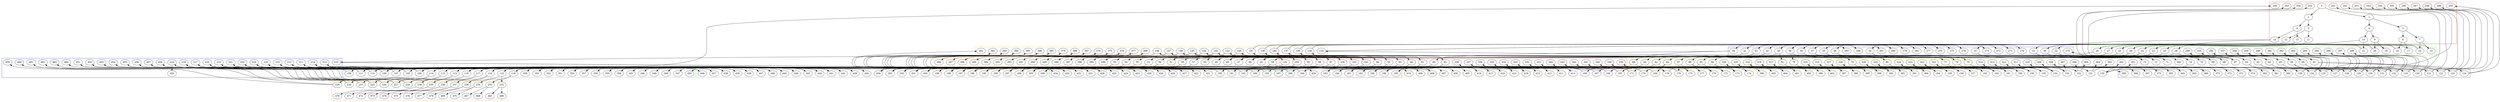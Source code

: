 strict digraph  {
	subgraph cluster_3 {
		graph [color=orange];
		45;
		46;
		47;
		48;
		49;
		50;
		51;
		52;
		53;
		54;
		55;
		56;
		57;
		58;
		59;
		285;
		286;
		287;
		288;
		289;
		290;
		291;
		292;
		293;
		294;
		295;
		296;
		297;
		298;
		299;
	}
	subgraph cluster_8 {
		graph [color=blue];
		120;
		121;
		122;
		123;
		124;
		125;
		126;
		127;
		128;
		129;
		130;
		131;
		132;
		133;
		134;
		360;
		361;
		362;
		363;
		364;
		365;
		366;
		367;
		368;
		369;
		370;
		371;
		372;
		373;
		374;
	}
	subgraph cluster_7 {
		graph [color=green];
		105;
		106;
		107;
		108;
		109;
		110;
		111;
		112;
		113;
		114;
		115;
		116;
		117;
		118;
		119;
		345;
		346;
		347;
		348;
		349;
		350;
		351;
		352;
		353;
		354;
		355;
		356;
		357;
		358;
		359;
	}
	subgraph cluster_6 {
		graph [color=red];
		90;
		91;
		92;
		93;
		94;
		95;
		96;
		97;
		98;
		99;
		100;
		101;
		102;
		103;
		104;
		330;
		331;
		332;
		333;
		334;
		335;
		336;
		337;
		338;
		339;
		340;
		341;
		342;
		343;
		344;
	}
	subgraph cluster_9 {
		graph [color=orange];
		135;
		136;
		137;
		138;
		139;
		140;
		141;
		142;
		143;
		144;
		145;
		146;
		147;
		148;
		149;
		375;
		376;
		377;
		378;
		379;
		380;
		381;
		382;
		383;
		384;
		385;
		386;
		387;
		388;
		389;
	}
	subgraph cluster_14 {
		graph [color=blue];
		210;
		211;
		212;
		213;
		214;
		215;
		216;
		217;
		218;
		219;
		220;
		221;
		222;
		223;
		224 -> 450;
		451;
		452;
		453;
		454;
		455;
		456;
		457;
		458;
		459;
		460;
		461;
		462;
		463;
		464;
	}
	subgraph cluster_4 {
		graph [color=grey];
		60;
		61;
		62;
		63;
		64;
		65;
		66;
		67;
		68;
		69;
		70;
		71;
		72;
		73;
		74;
		300;
		301;
		302;
		303;
		304;
		305;
		306;
		307;
		308;
		309;
		310;
		311;
		312;
		313;
		314;
	}
	subgraph cluster_10 {
		graph [color=grey];
		150;
		151;
		152;
		153;
		154;
		155;
		156;
		157;
		158;
		159;
		160;
		161;
		162;
		163;
		164;
		390;
		391;
		392;
		393;
		394;
		395;
		396;
		397;
		398;
		399;
		400;
		401;
		402;
		403;
		404;
	}
	subgraph cluster_11 {
		graph [color=yellow];
		165;
		166;
		167;
		168;
		169;
		170;
		171;
		172;
		173;
		174;
		175;
		176;
		177;
		178;
		179;
		405;
		406;
		407;
		408;
		409;
		410;
		411;
		412;
		413;
		414;
		415;
		416;
		417;
		418;
		419;
	}
	subgraph cluster_2 {
		graph [color=blue];
		30;
		31;
		32;
		33;
		34;
		35;
		36;
		37;
		38;
		39;
		40;
		41;
		42;
		43;
		44;
		270;
		271;
		272;
		273;
		274;
		275;
		276;
		277;
		278;
		279;
		280;
		281;
		282;
		283;
		284;
	}
	subgraph cluster_5 {
		graph [color=yellow];
		75;
		76;
		77;
		78;
		79;
		80;
		81;
		82;
		83;
		84;
		85;
		86;
		87;
		88;
		89;
		315;
		316;
		317;
		318;
		319;
		320;
		321;
		322;
		323;
		324;
		325;
		326;
		327;
		328;
		329;
	}
	subgraph cluster_1 {
		graph [color=green];
		15;
		16;
		17;
		18;
		19;
		20;
		21;
		22;
		23;
		24;
		25;
		26;
		27;
		28;
		29;
		255;
		256;
		257;
		258;
		259;
		260;
		261;
		262;
		263;
		264;
		265;
		266;
		267;
		268;
		269;
	}
	subgraph cluster_12 {
		graph [color=red];
		180;
		181;
		182;
		183;
		184;
		185;
		186;
		187;
		188;
		189;
		190;
		191;
		192;
		193;
		194;
		420;
		421;
		422;
		423;
		424;
		425;
		426;
		427;
		428;
		429;
		430;
		431;
		432;
		433;
		434;
	}
	subgraph cluster_13 {
		graph [color=green];
		195;
		196;
		197;
		198;
		199;
		200;
		201;
		202;
		203;
		204;
		205;
		206;
		207;
		208;
		209;
		435;
		436;
		437;
		438;
		439;
		440;
		441;
		442;
		443;
		444;
		445;
		446;
		447;
		448;
		449;
	}
	subgraph cluster_15 {
		graph [color=orange];
		225;
		226;
		227;
		228;
		229;
		230;
		231;
		232 -> 465;
		232 -> 466;
		233 -> 467;
		233 -> 468;
		234 -> 469;
		234 -> 470;
		235 -> 471;
		235 -> 472;
		236 -> 473;
		236 -> 474;
		237 -> 475;
		237 -> 476;
		238 -> 477;
		238 -> 478;
		239 -> 479;
	}
	subgraph cluster_0 {
		graph [color=red];
		0 -> 1;
		0 -> 2;
		1 -> 3;
		1 -> 4;
		2 -> 5;
		2 -> 6;
		3 -> 7;
		3 -> 8;
		4 -> 9;
		4 -> 10;
		5 -> 11;
		5 -> 12;
		6 -> 13;
		6 -> 14;
		240;
		241;
		242;
		243;
		244;
		245;
		246;
		247;
		248;
		249;
		250;
		251;
		252;
		253;
		254;
	}
	7 -> 15;
	7 -> 16;
	8 -> 17;
	8 -> 18;
	9 -> 19;
	9 -> 20;
	10 -> 21;
	10 -> 22;
	11 -> 23;
	11 -> 24;
	12 -> 25;
	12 -> 26;
	13 -> 27;
	13 -> 28;
	14 -> 29;
	14 -> 30;
	15 -> 31;
	15 -> 32;
	16 -> 33;
	16 -> 34;
	17 -> 35;
	17 -> 36;
	18 -> 37;
	18 -> 38;
	19 -> 39;
	19 -> 40;
	20 -> 41;
	20 -> 42;
	21 -> 43;
	21 -> 44;
	22 -> 45;
	22 -> 46;
	23 -> 47;
	23 -> 48;
	24 -> 49;
	24 -> 50;
	25 -> 51;
	25 -> 52;
	26 -> 53;
	26 -> 54;
	27 -> 55;
	27 -> 56;
	28 -> 57;
	28 -> 58;
	29 -> 59;
	29 -> 60;
	30 -> 61;
	30 -> 62;
	31 -> 63;
	31 -> 64;
	32 -> 65;
	32 -> 66;
	33 -> 67;
	33 -> 68;
	34 -> 69;
	34 -> 70;
	35 -> 71;
	35 -> 72;
	36 -> 73;
	36 -> 74;
	37 -> 75;
	37 -> 76;
	38 -> 77;
	38 -> 78;
	39 -> 79;
	39 -> 80;
	40 -> 81;
	40 -> 82;
	41 -> 83;
	41 -> 84;
	42 -> 85;
	42 -> 86;
	43 -> 87;
	43 -> 88;
	44 -> 89;
	44 -> 90;
	45 -> 91;
	45 -> 92;
	46 -> 93;
	46 -> 94;
	47 -> 95;
	47 -> 96;
	48 -> 97;
	48 -> 98;
	49 -> 99;
	49 -> 100;
	50 -> 101;
	50 -> 102;
	51 -> 103;
	51 -> 104;
	52 -> 105;
	52 -> 106;
	53 -> 107;
	53 -> 108;
	54 -> 109;
	54 -> 110;
	55 -> 111;
	55 -> 112;
	56 -> 113;
	56 -> 114;
	57 -> 115;
	57 -> 116;
	58 -> 117;
	58 -> 118;
	59 -> 119;
	59 -> 120;
	60 -> 121;
	60 -> 122;
	61 -> 123;
	61 -> 124;
	62 -> 125;
	62 -> 126;
	63 -> 127;
	63 -> 128;
	64 -> 129;
	64 -> 130;
	65 -> 131;
	65 -> 132;
	66 -> 133;
	66 -> 134;
	67 -> 135;
	67 -> 136;
	68 -> 137;
	68 -> 138;
	69 -> 139;
	69 -> 140;
	70 -> 141;
	70 -> 142;
	71 -> 143;
	71 -> 144;
	72 -> 145;
	72 -> 146;
	73 -> 147;
	73 -> 148;
	74 -> 149;
	74 -> 150;
	75 -> 151;
	75 -> 152;
	76 -> 153;
	76 -> 154;
	77 -> 155;
	77 -> 156;
	78 -> 157;
	78 -> 158;
	79 -> 159;
	79 -> 160;
	80 -> 161;
	80 -> 162;
	81 -> 163;
	81 -> 164;
	82 -> 165;
	82 -> 166;
	83 -> 167;
	83 -> 168;
	84 -> 169;
	84 -> 170;
	85 -> 171;
	85 -> 172;
	86 -> 173;
	86 -> 174;
	87 -> 175;
	87 -> 176;
	88 -> 177;
	88 -> 178;
	89 -> 179;
	89 -> 180;
	90 -> 181;
	90 -> 182;
	91 -> 183;
	91 -> 184;
	92 -> 185;
	92 -> 186;
	93 -> 187;
	93 -> 188;
	94 -> 189;
	94 -> 190;
	95 -> 191;
	95 -> 192;
	96 -> 193;
	96 -> 194;
	97 -> 195;
	97 -> 196;
	98 -> 197;
	98 -> 198;
	99 -> 199;
	99 -> 200;
	100 -> 201;
	100 -> 202;
	101 -> 203;
	101 -> 204;
	102 -> 205;
	102 -> 206;
	103 -> 207;
	103 -> 208;
	104 -> 209;
	104 -> 210;
	105 -> 211;
	105 -> 212;
	106 -> 213;
	106 -> 214;
	107 -> 215;
	107 -> 216;
	108 -> 217;
	108 -> 218;
	109 -> 219;
	109 -> 220;
	110 -> 221;
	110 -> 222;
	111 -> 223;
	111 -> 224;
	112 -> 225;
	112 -> 226;
	113 -> 227;
	113 -> 228;
	114 -> 229;
	114 -> 230;
	115 -> 231;
	115 -> 232;
	116 -> 233;
	116 -> 234;
	117 -> 235;
	117 -> 236;
	118 -> 237;
	118 -> 238;
	119 -> 239;
	119 -> 240;
	120 -> 241;
	120 -> 242;
	121 -> 243;
	121 -> 244;
	122 -> 245;
	122 -> 246;
	123 -> 247;
	123 -> 248;
	124 -> 249;
	124 -> 250;
	125 -> 251;
	125 -> 252;
	126 -> 253;
	126 -> 254;
	127 -> 255;
	127 -> 256;
	128 -> 257;
	128 -> 258;
	129 -> 259;
	129 -> 260;
	130 -> 261;
	130 -> 262;
	131 -> 263;
	131 -> 264;
	132 -> 265;
	132 -> 266;
	133 -> 267;
	133 -> 268;
	134 -> 269;
	134 -> 270;
	135 -> 271;
	135 -> 272;
	136 -> 273;
	136 -> 274;
	137 -> 275;
	137 -> 276;
	138 -> 277;
	138 -> 278;
	139 -> 279;
	139 -> 280;
	140 -> 281;
	140 -> 282;
	141 -> 283;
	141 -> 284;
	142 -> 285;
	142 -> 286;
	143 -> 287;
	143 -> 288;
	144 -> 289;
	144 -> 290;
	145 -> 291;
	145 -> 292;
	146 -> 293;
	146 -> 294;
	147 -> 295;
	147 -> 296;
	148 -> 297;
	148 -> 298;
	149 -> 299;
	149 -> 300;
	150 -> 301;
	150 -> 302;
	151 -> 303;
	151 -> 304;
	152 -> 305;
	152 -> 306;
	153 -> 307;
	153 -> 308;
	154 -> 309;
	154 -> 310;
	155 -> 311;
	155 -> 312;
	156 -> 313;
	156 -> 314;
	157 -> 315;
	157 -> 316;
	158 -> 317;
	158 -> 318;
	159 -> 319;
	159 -> 320;
	160 -> 321;
	160 -> 322;
	161 -> 323;
	161 -> 324;
	162 -> 325;
	162 -> 326;
	163 -> 327;
	163 -> 328;
	164 -> 329;
	164 -> 330;
	165 -> 331;
	165 -> 332;
	166 -> 333;
	166 -> 334;
	167 -> 335;
	167 -> 336;
	168 -> 337;
	168 -> 338;
	169 -> 339;
	169 -> 340;
	170 -> 341;
	170 -> 342;
	171 -> 343;
	171 -> 344;
	172 -> 345;
	172 -> 346;
	173 -> 347;
	173 -> 348;
	174 -> 349;
	174 -> 350;
	175 -> 351;
	175 -> 352;
	176 -> 353;
	176 -> 354;
	177 -> 355;
	177 -> 356;
	178 -> 357;
	178 -> 358;
	179 -> 359;
	179 -> 360;
	180 -> 361;
	180 -> 362;
	181 -> 363;
	181 -> 364;
	182 -> 365;
	182 -> 366;
	183 -> 367;
	183 -> 368;
	184 -> 369;
	184 -> 370;
	185 -> 371;
	185 -> 372;
	186 -> 373;
	186 -> 374;
	187 -> 375;
	187 -> 376;
	188 -> 377;
	188 -> 378;
	189 -> 379;
	189 -> 380;
	190 -> 381;
	190 -> 382;
	191 -> 383;
	191 -> 384;
	192 -> 385;
	192 -> 386;
	193 -> 387;
	193 -> 388;
	194 -> 389;
	194 -> 390;
	195 -> 391;
	195 -> 392;
	196 -> 393;
	196 -> 394;
	197 -> 395;
	197 -> 396;
	198 -> 397;
	198 -> 398;
	199 -> 399;
	199 -> 400;
	200 -> 401;
	200 -> 402;
	201 -> 403;
	201 -> 404;
	202 -> 405;
	202 -> 406;
	203 -> 407;
	203 -> 408;
	204 -> 409;
	204 -> 410;
	205 -> 411;
	205 -> 412;
	206 -> 413;
	206 -> 414;
	207 -> 415;
	207 -> 416;
	208 -> 417;
	208 -> 418;
	209 -> 419;
	209 -> 420;
	210 -> 421;
	210 -> 422;
	211 -> 423;
	211 -> 424;
	212 -> 425;
	212 -> 426;
	213 -> 427;
	213 -> 428;
	214 -> 429;
	214 -> 430;
	215 -> 431;
	215 -> 432;
	216 -> 433;
	216 -> 434;
	217 -> 435;
	217 -> 436;
	218 -> 437;
	218 -> 438;
	219 -> 439;
	219 -> 440;
	220 -> 441;
	220 -> 442;
	221 -> 443;
	221 -> 444;
	222 -> 445;
	222 -> 446;
	223 -> 447;
	223 -> 448;
	224 -> 449;
	225 -> 451;
	225 -> 452;
	226 -> 453;
	226 -> 454;
	227 -> 455;
	227 -> 456;
	228 -> 457;
	228 -> 458;
	229 -> 459;
	229 -> 460;
	230 -> 461;
	230 -> 462;
	231 -> 463;
	231 -> 464;
}
